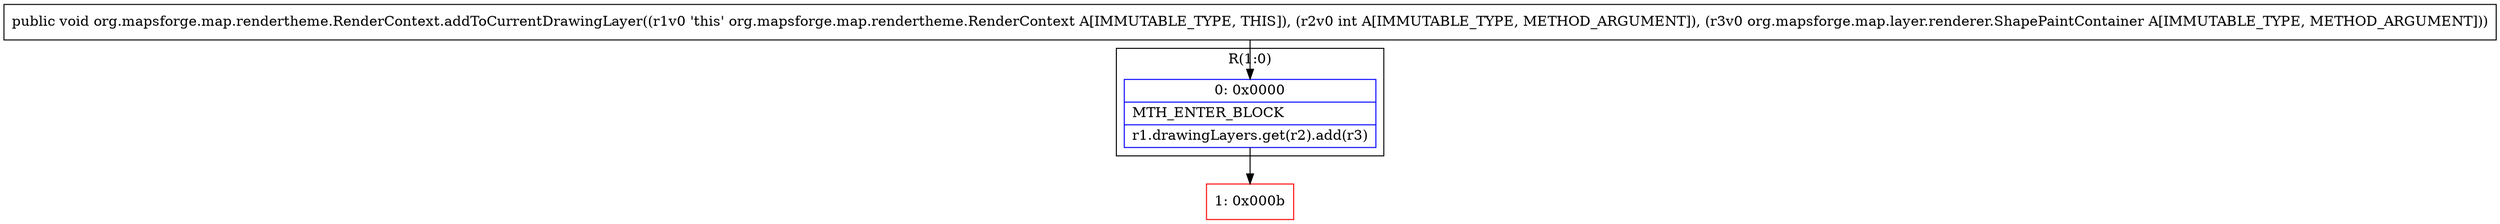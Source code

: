 digraph "CFG fororg.mapsforge.map.rendertheme.RenderContext.addToCurrentDrawingLayer(ILorg\/mapsforge\/map\/layer\/renderer\/ShapePaintContainer;)V" {
subgraph cluster_Region_1111870504 {
label = "R(1:0)";
node [shape=record,color=blue];
Node_0 [shape=record,label="{0\:\ 0x0000|MTH_ENTER_BLOCK\l|r1.drawingLayers.get(r2).add(r3)\l}"];
}
Node_1 [shape=record,color=red,label="{1\:\ 0x000b}"];
MethodNode[shape=record,label="{public void org.mapsforge.map.rendertheme.RenderContext.addToCurrentDrawingLayer((r1v0 'this' org.mapsforge.map.rendertheme.RenderContext A[IMMUTABLE_TYPE, THIS]), (r2v0 int A[IMMUTABLE_TYPE, METHOD_ARGUMENT]), (r3v0 org.mapsforge.map.layer.renderer.ShapePaintContainer A[IMMUTABLE_TYPE, METHOD_ARGUMENT])) }"];
MethodNode -> Node_0;
Node_0 -> Node_1;
}

